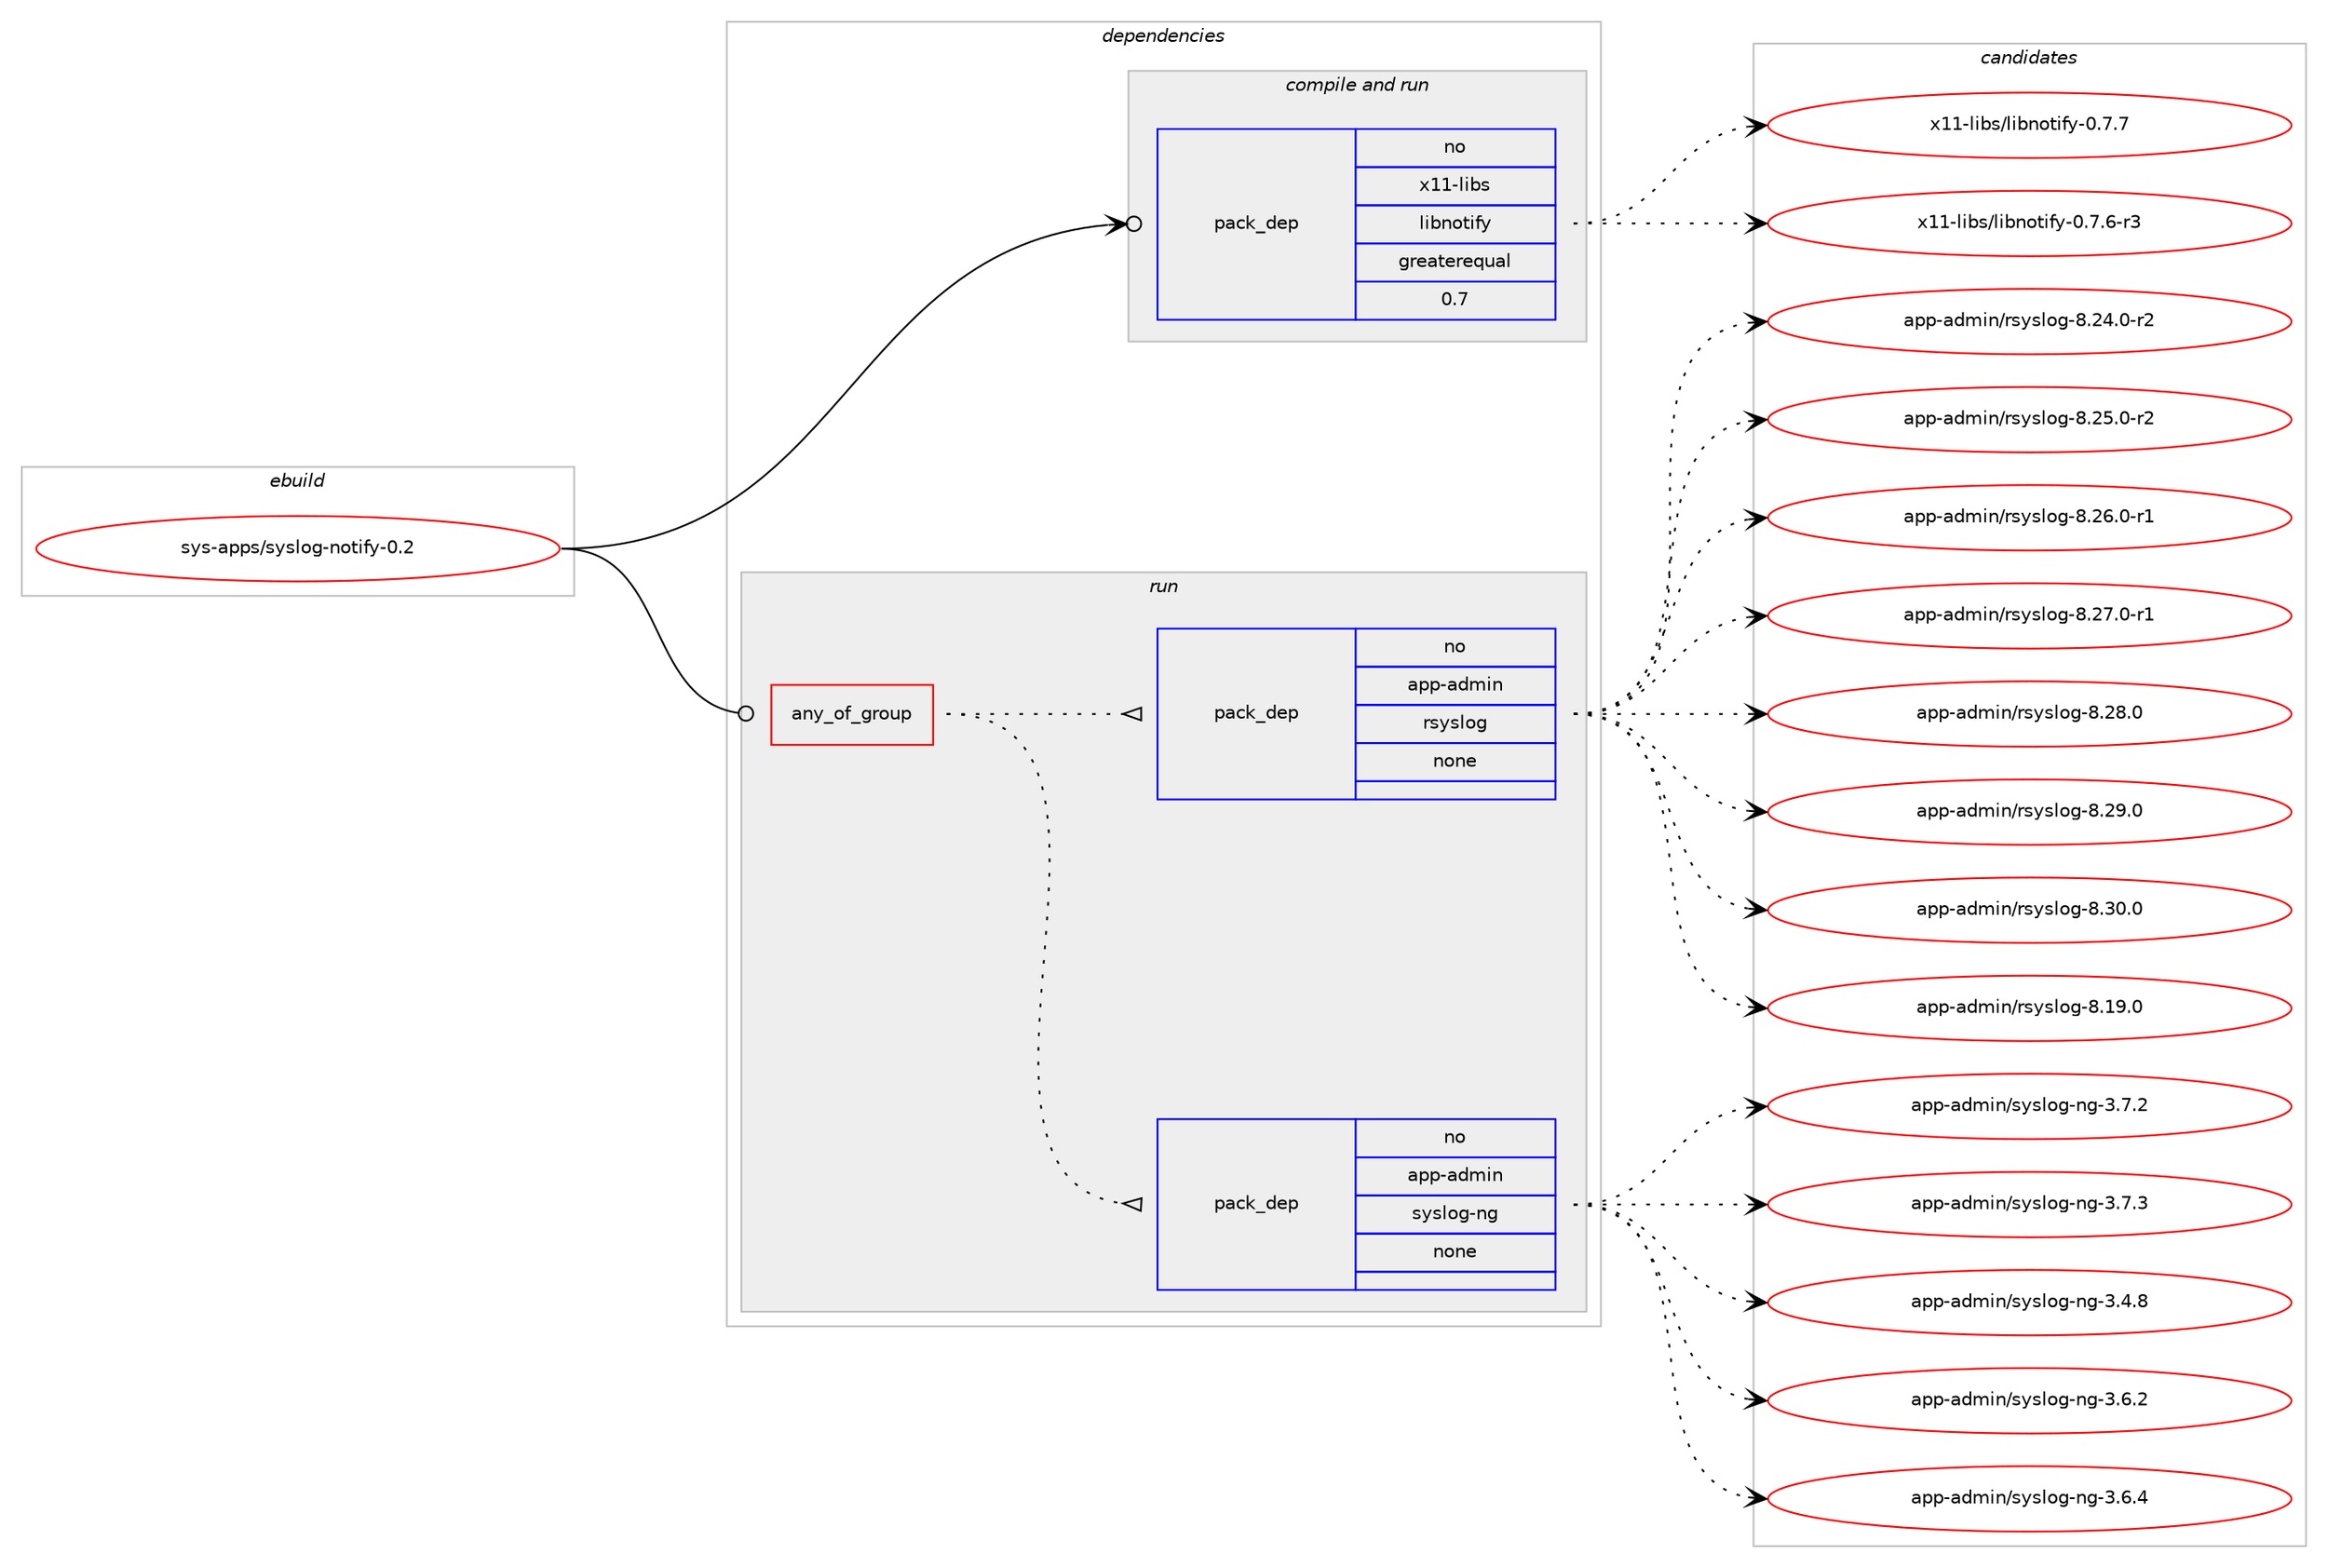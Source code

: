 digraph prolog {

# *************
# Graph options
# *************

newrank=true;
concentrate=true;
compound=true;
graph [rankdir=LR,fontname=Helvetica,fontsize=10,ranksep=1.5];#, ranksep=2.5, nodesep=0.2];
edge  [arrowhead=vee];
node  [fontname=Helvetica,fontsize=10];

# **********
# The ebuild
# **********

subgraph cluster_leftcol {
color=gray;
rank=same;
label=<<i>ebuild</i>>;
id [label="sys-apps/syslog-notify-0.2", color=red, width=4, href="../sys-apps/syslog-notify-0.2.svg"];
}

# ****************
# The dependencies
# ****************

subgraph cluster_midcol {
color=gray;
label=<<i>dependencies</i>>;
subgraph cluster_compile {
fillcolor="#eeeeee";
style=filled;
label=<<i>compile</i>>;
}
subgraph cluster_compileandrun {
fillcolor="#eeeeee";
style=filled;
label=<<i>compile and run</i>>;
subgraph pack350665 {
dependency472814 [label=<<TABLE BORDER="0" CELLBORDER="1" CELLSPACING="0" CELLPADDING="4" WIDTH="220"><TR><TD ROWSPAN="6" CELLPADDING="30">pack_dep</TD></TR><TR><TD WIDTH="110">no</TD></TR><TR><TD>x11-libs</TD></TR><TR><TD>libnotify</TD></TR><TR><TD>greaterequal</TD></TR><TR><TD>0.7</TD></TR></TABLE>>, shape=none, color=blue];
}
id:e -> dependency472814:w [weight=20,style="solid",arrowhead="odotvee"];
}
subgraph cluster_run {
fillcolor="#eeeeee";
style=filled;
label=<<i>run</i>>;
subgraph any7907 {
dependency472815 [label=<<TABLE BORDER="0" CELLBORDER="1" CELLSPACING="0" CELLPADDING="4"><TR><TD CELLPADDING="10">any_of_group</TD></TR></TABLE>>, shape=none, color=red];subgraph pack350666 {
dependency472816 [label=<<TABLE BORDER="0" CELLBORDER="1" CELLSPACING="0" CELLPADDING="4" WIDTH="220"><TR><TD ROWSPAN="6" CELLPADDING="30">pack_dep</TD></TR><TR><TD WIDTH="110">no</TD></TR><TR><TD>app-admin</TD></TR><TR><TD>syslog-ng</TD></TR><TR><TD>none</TD></TR><TR><TD></TD></TR></TABLE>>, shape=none, color=blue];
}
dependency472815:e -> dependency472816:w [weight=20,style="dotted",arrowhead="oinv"];
subgraph pack350667 {
dependency472817 [label=<<TABLE BORDER="0" CELLBORDER="1" CELLSPACING="0" CELLPADDING="4" WIDTH="220"><TR><TD ROWSPAN="6" CELLPADDING="30">pack_dep</TD></TR><TR><TD WIDTH="110">no</TD></TR><TR><TD>app-admin</TD></TR><TR><TD>rsyslog</TD></TR><TR><TD>none</TD></TR><TR><TD></TD></TR></TABLE>>, shape=none, color=blue];
}
dependency472815:e -> dependency472817:w [weight=20,style="dotted",arrowhead="oinv"];
}
id:e -> dependency472815:w [weight=20,style="solid",arrowhead="odot"];
}
}

# **************
# The candidates
# **************

subgraph cluster_choices {
rank=same;
color=gray;
label=<<i>candidates</i>>;

subgraph choice350665 {
color=black;
nodesep=1;
choice1204949451081059811547108105981101111161051021214548465546544511451 [label="x11-libs/libnotify-0.7.6-r3", color=red, width=4,href="../x11-libs/libnotify-0.7.6-r3.svg"];
choice120494945108105981154710810598110111116105102121454846554655 [label="x11-libs/libnotify-0.7.7", color=red, width=4,href="../x11-libs/libnotify-0.7.7.svg"];
dependency472814:e -> choice1204949451081059811547108105981101111161051021214548465546544511451:w [style=dotted,weight="100"];
dependency472814:e -> choice120494945108105981154710810598110111116105102121454846554655:w [style=dotted,weight="100"];
}
subgraph choice350666 {
color=black;
nodesep=1;
choice9711211245971001091051104711512111510811110345110103455146524656 [label="app-admin/syslog-ng-3.4.8", color=red, width=4,href="../app-admin/syslog-ng-3.4.8.svg"];
choice9711211245971001091051104711512111510811110345110103455146544650 [label="app-admin/syslog-ng-3.6.2", color=red, width=4,href="../app-admin/syslog-ng-3.6.2.svg"];
choice9711211245971001091051104711512111510811110345110103455146544652 [label="app-admin/syslog-ng-3.6.4", color=red, width=4,href="../app-admin/syslog-ng-3.6.4.svg"];
choice9711211245971001091051104711512111510811110345110103455146554650 [label="app-admin/syslog-ng-3.7.2", color=red, width=4,href="../app-admin/syslog-ng-3.7.2.svg"];
choice9711211245971001091051104711512111510811110345110103455146554651 [label="app-admin/syslog-ng-3.7.3", color=red, width=4,href="../app-admin/syslog-ng-3.7.3.svg"];
dependency472816:e -> choice9711211245971001091051104711512111510811110345110103455146524656:w [style=dotted,weight="100"];
dependency472816:e -> choice9711211245971001091051104711512111510811110345110103455146544650:w [style=dotted,weight="100"];
dependency472816:e -> choice9711211245971001091051104711512111510811110345110103455146544652:w [style=dotted,weight="100"];
dependency472816:e -> choice9711211245971001091051104711512111510811110345110103455146554650:w [style=dotted,weight="100"];
dependency472816:e -> choice9711211245971001091051104711512111510811110345110103455146554651:w [style=dotted,weight="100"];
}
subgraph choice350667 {
color=black;
nodesep=1;
choice9711211245971001091051104711411512111510811110345564649574648 [label="app-admin/rsyslog-8.19.0", color=red, width=4,href="../app-admin/rsyslog-8.19.0.svg"];
choice97112112459710010910511047114115121115108111103455646505246484511450 [label="app-admin/rsyslog-8.24.0-r2", color=red, width=4,href="../app-admin/rsyslog-8.24.0-r2.svg"];
choice97112112459710010910511047114115121115108111103455646505346484511450 [label="app-admin/rsyslog-8.25.0-r2", color=red, width=4,href="../app-admin/rsyslog-8.25.0-r2.svg"];
choice97112112459710010910511047114115121115108111103455646505446484511449 [label="app-admin/rsyslog-8.26.0-r1", color=red, width=4,href="../app-admin/rsyslog-8.26.0-r1.svg"];
choice97112112459710010910511047114115121115108111103455646505546484511449 [label="app-admin/rsyslog-8.27.0-r1", color=red, width=4,href="../app-admin/rsyslog-8.27.0-r1.svg"];
choice9711211245971001091051104711411512111510811110345564650564648 [label="app-admin/rsyslog-8.28.0", color=red, width=4,href="../app-admin/rsyslog-8.28.0.svg"];
choice9711211245971001091051104711411512111510811110345564650574648 [label="app-admin/rsyslog-8.29.0", color=red, width=4,href="../app-admin/rsyslog-8.29.0.svg"];
choice9711211245971001091051104711411512111510811110345564651484648 [label="app-admin/rsyslog-8.30.0", color=red, width=4,href="../app-admin/rsyslog-8.30.0.svg"];
dependency472817:e -> choice9711211245971001091051104711411512111510811110345564649574648:w [style=dotted,weight="100"];
dependency472817:e -> choice97112112459710010910511047114115121115108111103455646505246484511450:w [style=dotted,weight="100"];
dependency472817:e -> choice97112112459710010910511047114115121115108111103455646505346484511450:w [style=dotted,weight="100"];
dependency472817:e -> choice97112112459710010910511047114115121115108111103455646505446484511449:w [style=dotted,weight="100"];
dependency472817:e -> choice97112112459710010910511047114115121115108111103455646505546484511449:w [style=dotted,weight="100"];
dependency472817:e -> choice9711211245971001091051104711411512111510811110345564650564648:w [style=dotted,weight="100"];
dependency472817:e -> choice9711211245971001091051104711411512111510811110345564650574648:w [style=dotted,weight="100"];
dependency472817:e -> choice9711211245971001091051104711411512111510811110345564651484648:w [style=dotted,weight="100"];
}
}

}
